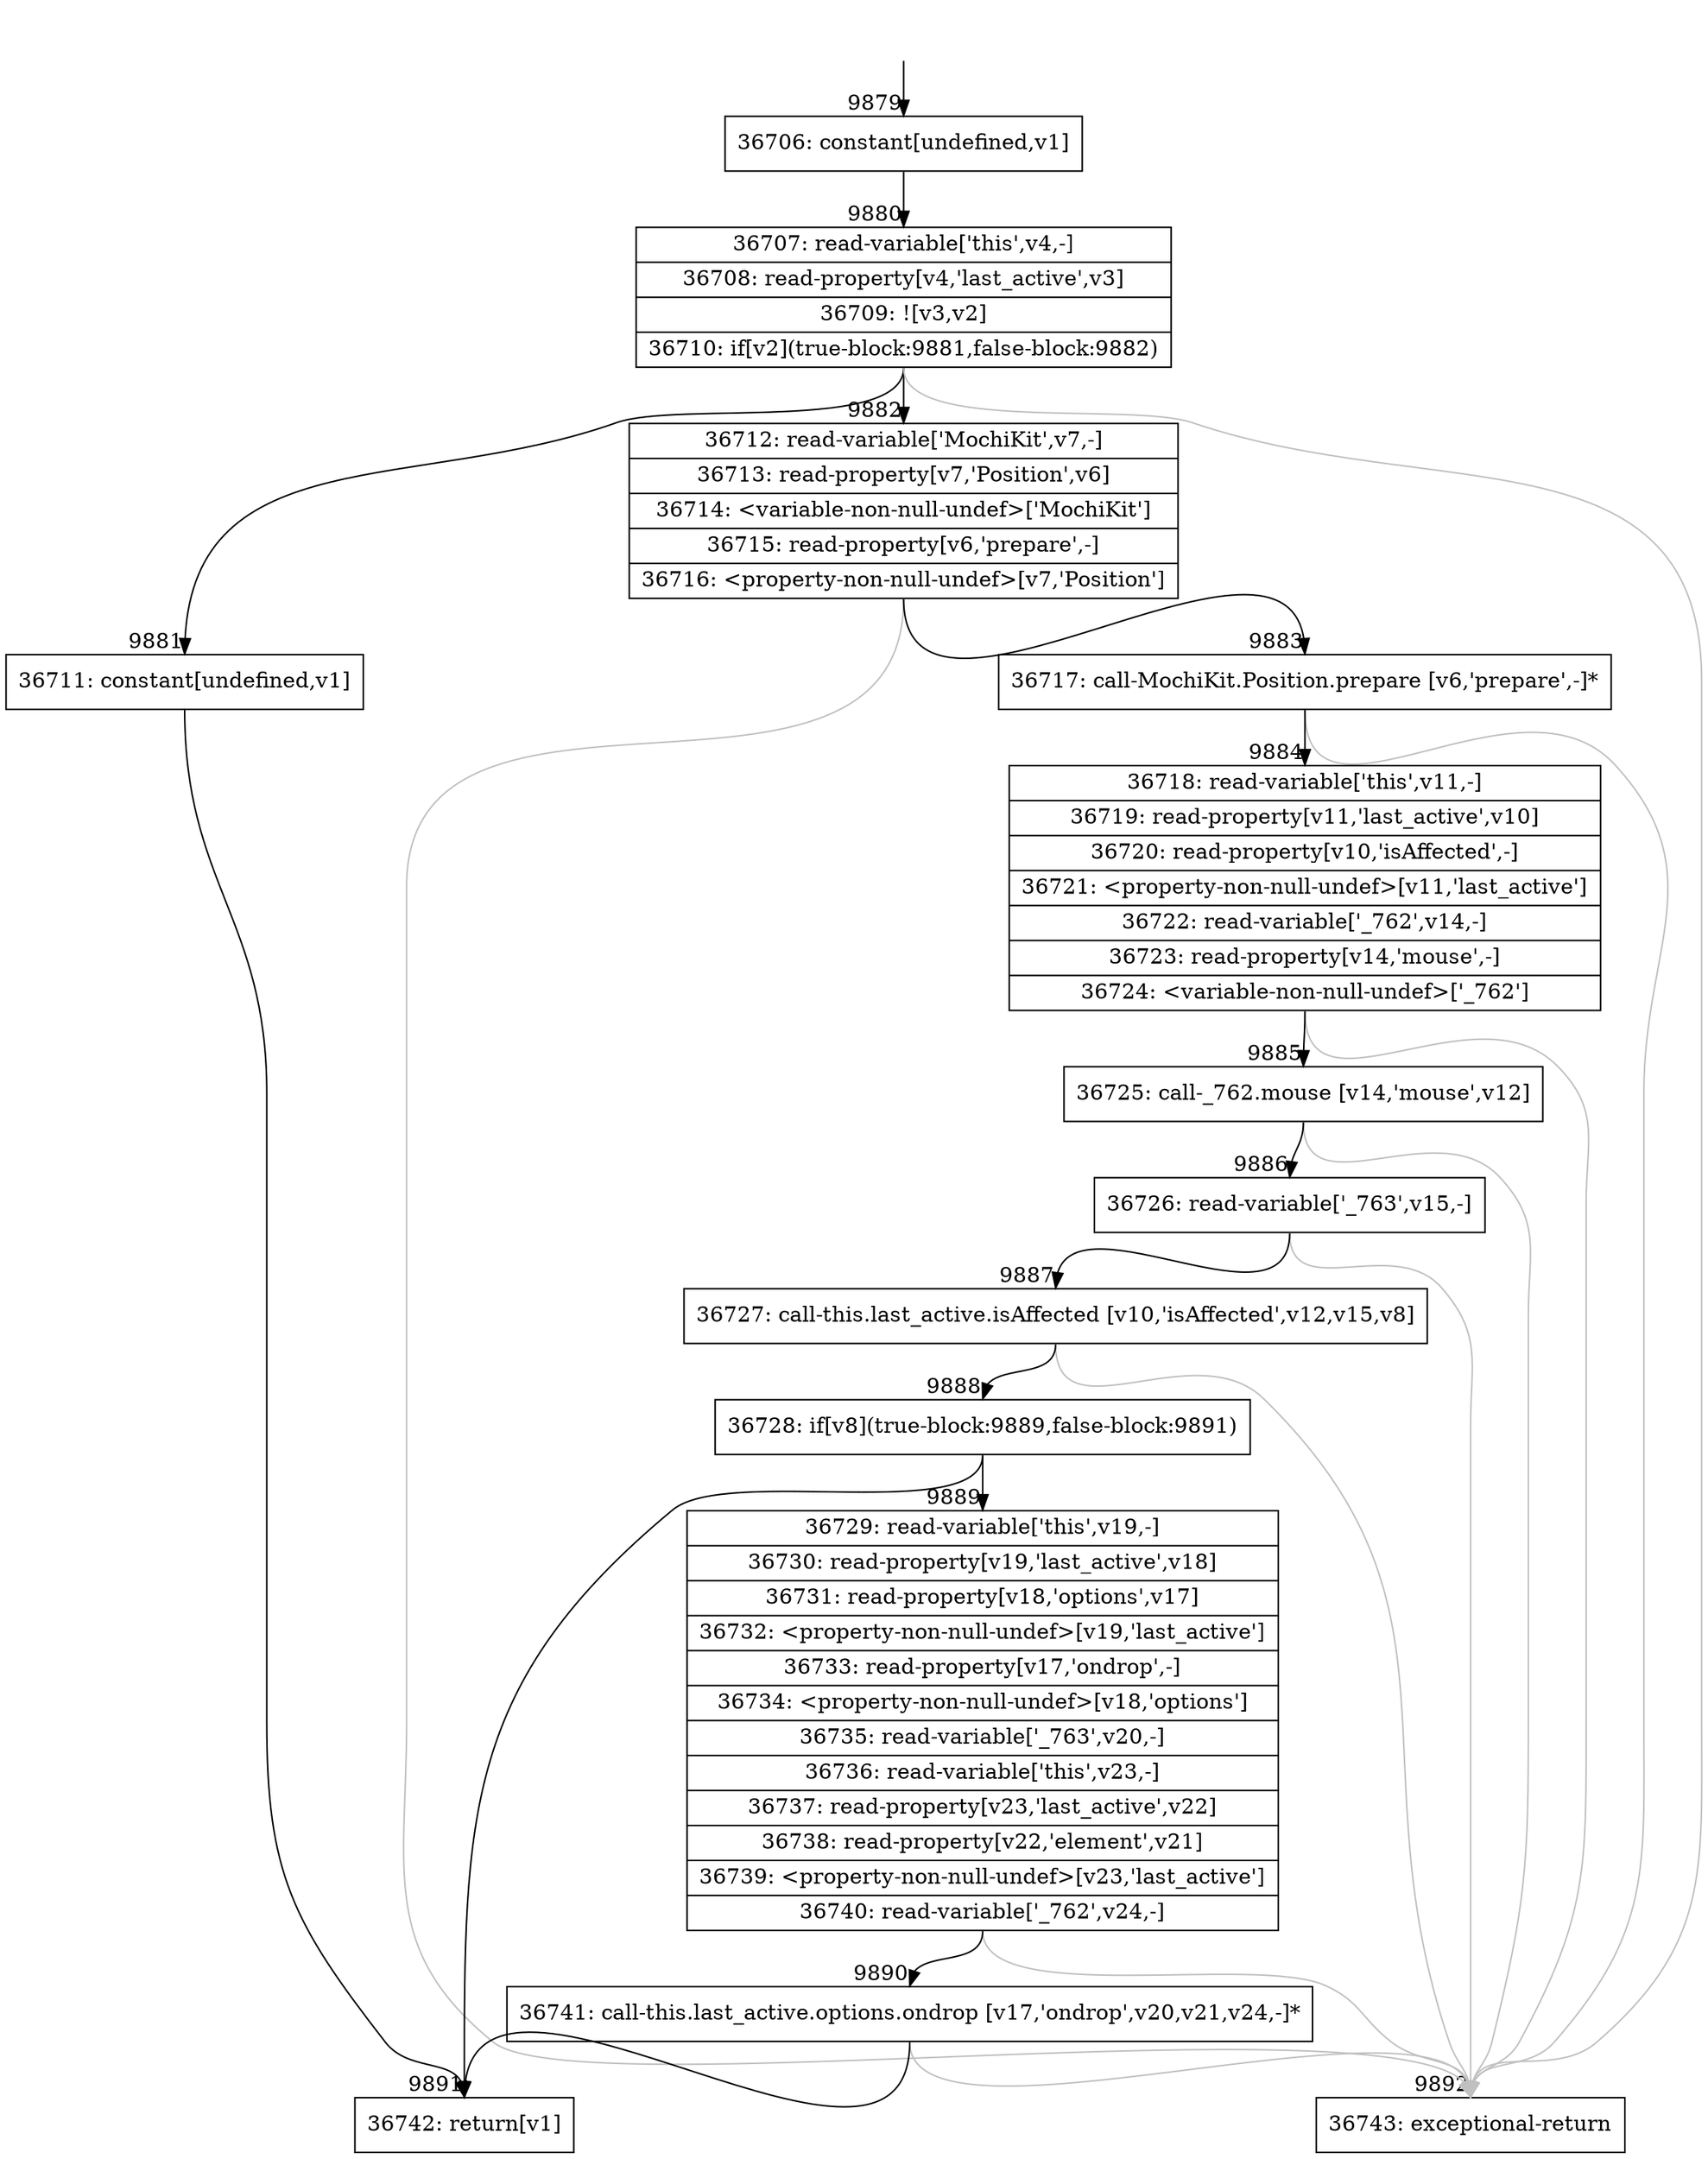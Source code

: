 digraph {
rankdir="TD"
BB_entry697[shape=none,label=""];
BB_entry697 -> BB9879 [tailport=s, headport=n, headlabel="    9879"]
BB9879 [shape=record label="{36706: constant[undefined,v1]}" ] 
BB9879 -> BB9880 [tailport=s, headport=n, headlabel="      9880"]
BB9880 [shape=record label="{36707: read-variable['this',v4,-]|36708: read-property[v4,'last_active',v3]|36709: ![v3,v2]|36710: if[v2](true-block:9881,false-block:9882)}" ] 
BB9880 -> BB9881 [tailport=s, headport=n, headlabel="      9881"]
BB9880 -> BB9882 [tailport=s, headport=n, headlabel="      9882"]
BB9880 -> BB9892 [tailport=s, headport=n, color=gray, headlabel="      9892"]
BB9881 [shape=record label="{36711: constant[undefined,v1]}" ] 
BB9881 -> BB9891 [tailport=s, headport=n, headlabel="      9891"]
BB9882 [shape=record label="{36712: read-variable['MochiKit',v7,-]|36713: read-property[v7,'Position',v6]|36714: \<variable-non-null-undef\>['MochiKit']|36715: read-property[v6,'prepare',-]|36716: \<property-non-null-undef\>[v7,'Position']}" ] 
BB9882 -> BB9883 [tailport=s, headport=n, headlabel="      9883"]
BB9882 -> BB9892 [tailport=s, headport=n, color=gray]
BB9883 [shape=record label="{36717: call-MochiKit.Position.prepare [v6,'prepare',-]*}" ] 
BB9883 -> BB9884 [tailport=s, headport=n, headlabel="      9884"]
BB9883 -> BB9892 [tailport=s, headport=n, color=gray]
BB9884 [shape=record label="{36718: read-variable['this',v11,-]|36719: read-property[v11,'last_active',v10]|36720: read-property[v10,'isAffected',-]|36721: \<property-non-null-undef\>[v11,'last_active']|36722: read-variable['_762',v14,-]|36723: read-property[v14,'mouse',-]|36724: \<variable-non-null-undef\>['_762']}" ] 
BB9884 -> BB9885 [tailport=s, headport=n, headlabel="      9885"]
BB9884 -> BB9892 [tailport=s, headport=n, color=gray]
BB9885 [shape=record label="{36725: call-_762.mouse [v14,'mouse',v12]}" ] 
BB9885 -> BB9886 [tailport=s, headport=n, headlabel="      9886"]
BB9885 -> BB9892 [tailport=s, headport=n, color=gray]
BB9886 [shape=record label="{36726: read-variable['_763',v15,-]}" ] 
BB9886 -> BB9887 [tailport=s, headport=n, headlabel="      9887"]
BB9886 -> BB9892 [tailport=s, headport=n, color=gray]
BB9887 [shape=record label="{36727: call-this.last_active.isAffected [v10,'isAffected',v12,v15,v8]}" ] 
BB9887 -> BB9888 [tailport=s, headport=n, headlabel="      9888"]
BB9887 -> BB9892 [tailport=s, headport=n, color=gray]
BB9888 [shape=record label="{36728: if[v8](true-block:9889,false-block:9891)}" ] 
BB9888 -> BB9889 [tailport=s, headport=n, headlabel="      9889"]
BB9888 -> BB9891 [tailport=s, headport=n]
BB9889 [shape=record label="{36729: read-variable['this',v19,-]|36730: read-property[v19,'last_active',v18]|36731: read-property[v18,'options',v17]|36732: \<property-non-null-undef\>[v19,'last_active']|36733: read-property[v17,'ondrop',-]|36734: \<property-non-null-undef\>[v18,'options']|36735: read-variable['_763',v20,-]|36736: read-variable['this',v23,-]|36737: read-property[v23,'last_active',v22]|36738: read-property[v22,'element',v21]|36739: \<property-non-null-undef\>[v23,'last_active']|36740: read-variable['_762',v24,-]}" ] 
BB9889 -> BB9890 [tailport=s, headport=n, headlabel="      9890"]
BB9889 -> BB9892 [tailport=s, headport=n, color=gray]
BB9890 [shape=record label="{36741: call-this.last_active.options.ondrop [v17,'ondrop',v20,v21,v24,-]*}" ] 
BB9890 -> BB9891 [tailport=s, headport=n]
BB9890 -> BB9892 [tailport=s, headport=n, color=gray]
BB9891 [shape=record label="{36742: return[v1]}" ] 
BB9892 [shape=record label="{36743: exceptional-return}" ] 
//#$~ 6969
}

